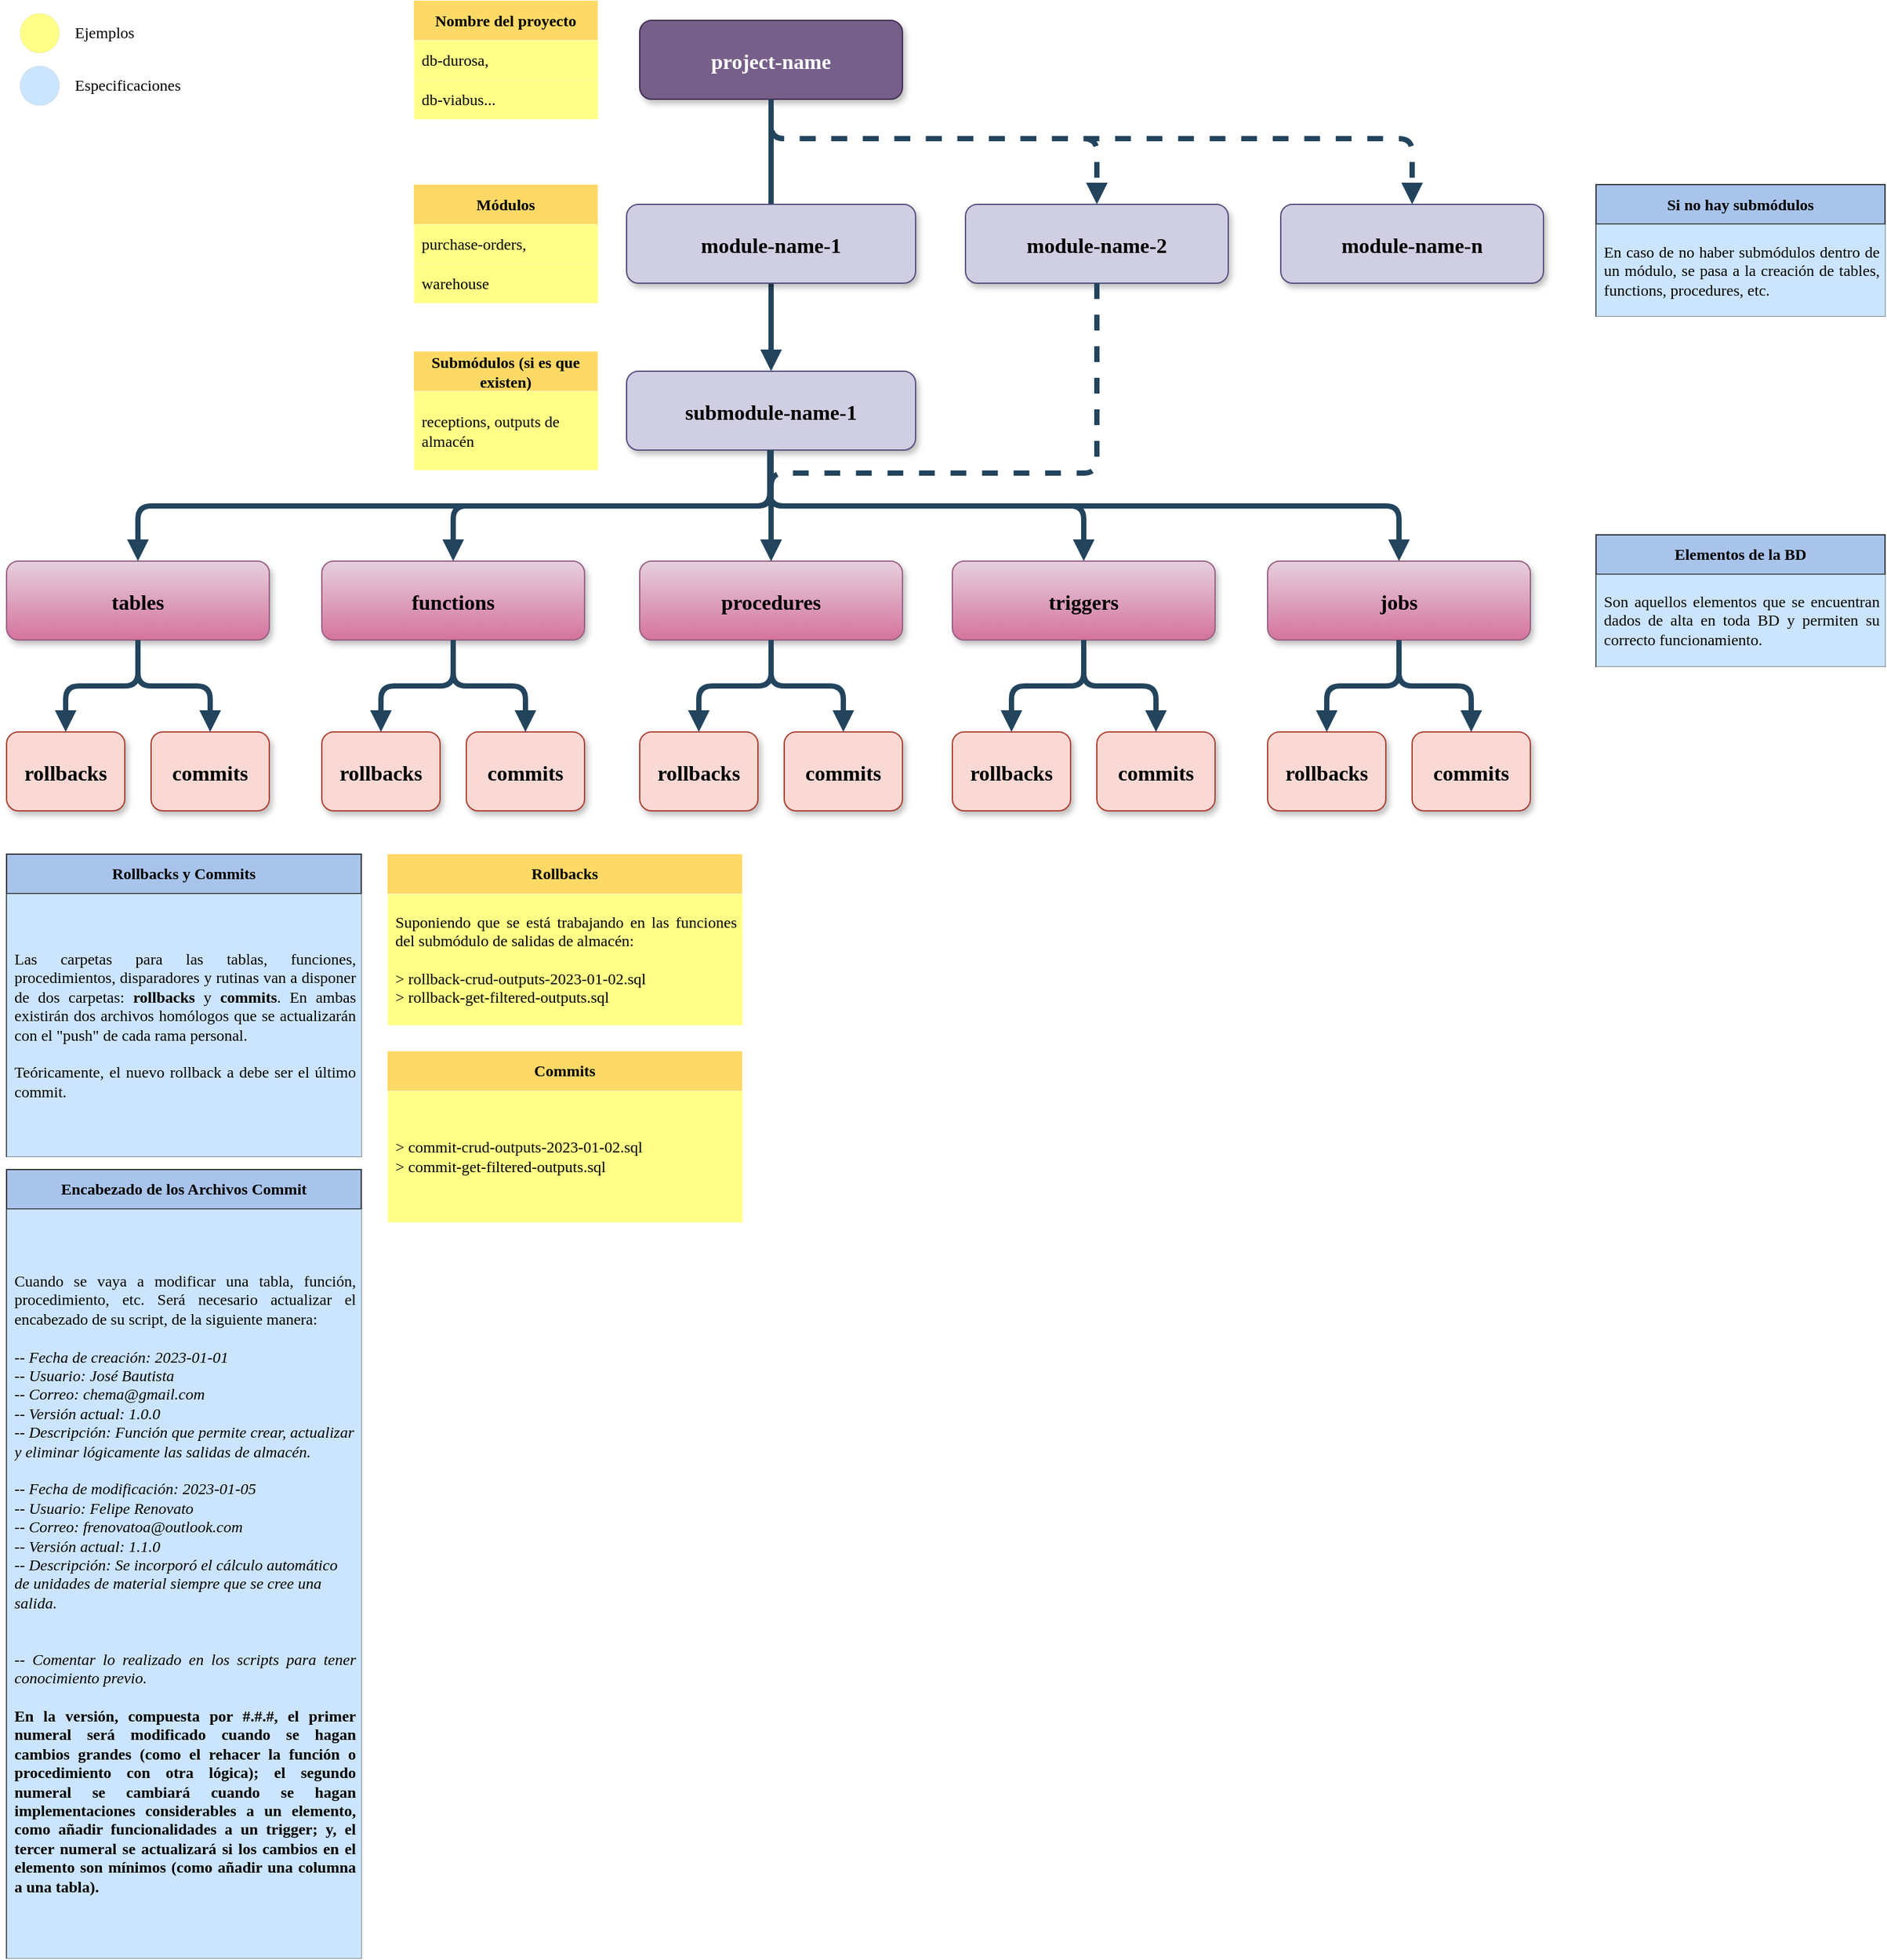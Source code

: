 <mxfile version="20.8.0" type="github">
  <diagram name="Page-1" id="97916047-d0de-89f5-080d-49f4d83e522f">
    <mxGraphModel dx="1674" dy="782" grid="1" gridSize="10" guides="1" tooltips="1" connect="1" arrows="1" fold="1" page="1" pageScale="1.5" pageWidth="1169" pageHeight="827" background="none" math="0" shadow="0">
      <root>
        <mxCell id="0" />
        <mxCell id="1" parent="0" />
        <mxCell id="2" value="project-name" style="rounded=1;fillColor=#76608a;strokeColor=#432D57;shadow=1;fontStyle=1;fontSize=16;fontFamily=Verdana;fontColor=#ffffff;" parent="1" vertex="1">
          <mxGeometry x="672" y="205.5" width="200" height="60" as="geometry" />
        </mxCell>
        <mxCell id="3" value="submodule-name-1" style="rounded=1;fillColor=#d0cee2;strokeColor=#56517e;shadow=1;fontStyle=1;fontSize=16;fontFamily=Verdana;" parent="1" vertex="1">
          <mxGeometry x="662" y="472.5" width="220" height="60" as="geometry" />
        </mxCell>
        <mxCell id="4" value="tables" style="rounded=1;fillColor=#e6d0de;strokeColor=#996185;shadow=1;fontStyle=1;fontSize=16;fontFamily=Verdana;gradientColor=#d5739d;" parent="1" vertex="1">
          <mxGeometry x="190" y="617" width="200" height="60" as="geometry" />
        </mxCell>
        <mxCell id="5" value="functions" style="rounded=1;fillColor=#e6d0de;strokeColor=#996185;shadow=1;fontStyle=1;fontSize=16;fontFamily=Verdana;gradientColor=#d5739d;" parent="1" vertex="1">
          <mxGeometry x="430" y="617" width="200" height="60" as="geometry" />
        </mxCell>
        <mxCell id="6" value="procedures" style="rounded=1;fillColor=#e6d0de;strokeColor=#996185;shadow=1;fontStyle=1;fontSize=16;fontFamily=Verdana;gradientColor=#d5739d;" parent="1" vertex="1">
          <mxGeometry x="672" y="617" width="200" height="60" as="geometry" />
        </mxCell>
        <mxCell id="7" value="module-name-2" style="rounded=1;fillColor=#d0cee2;strokeColor=#56517e;shadow=1;fontStyle=1;fontSize=16;fontFamily=Verdana;" parent="1" vertex="1">
          <mxGeometry x="920" y="345.5" width="200" height="60" as="geometry" />
        </mxCell>
        <mxCell id="11" value="commits" style="rounded=1;fillColor=#fad9d5;strokeColor=#ae4132;shadow=1;fontStyle=1;fontSize=16;fontFamily=Verdana;" parent="1" vertex="1">
          <mxGeometry x="300" y="747" width="90" height="60" as="geometry" />
        </mxCell>
        <mxCell id="12" value="rollbacks" style="rounded=1;shadow=1;fontStyle=1;fontSize=16;fontFamily=Verdana;fillColor=#fad9d5;strokeColor=#ae4132;" parent="1" vertex="1">
          <mxGeometry x="190" y="747" width="90" height="60" as="geometry" />
        </mxCell>
        <mxCell id="29" value="" style="edgeStyle=elbowEdgeStyle;elbow=vertical;strokeWidth=4;endArrow=block;endFill=1;fontStyle=1;strokeColor=#23445D;fontFamily=Verdana;fontSize=16;" parent="1" source="2" target="3" edge="1">
          <mxGeometry x="22" y="165.5" width="100" height="100" as="geometry">
            <mxPoint x="22" y="265.5" as="sourcePoint" />
            <mxPoint x="122" y="165.5" as="targetPoint" />
          </mxGeometry>
        </mxCell>
        <mxCell id="31" value="" style="edgeStyle=elbowEdgeStyle;elbow=vertical;strokeWidth=4;endArrow=block;endFill=1;fontStyle=1;strokeColor=#23445D;fontFamily=Verdana;fontSize=16;" parent="1" source="3" target="4" edge="1">
          <mxGeometry x="22" y="292.5" width="100" height="100" as="geometry">
            <mxPoint x="22" y="392.5" as="sourcePoint" />
            <mxPoint x="122" y="292.5" as="targetPoint" />
          </mxGeometry>
        </mxCell>
        <mxCell id="33" value="" style="edgeStyle=elbowEdgeStyle;elbow=vertical;strokeWidth=4;endArrow=block;endFill=1;fontStyle=1;dashed=1;strokeColor=#23445D;fontFamily=Verdana;fontSize=16;entryX=0.5;entryY=0;entryDx=0;entryDy=0;" parent="1" source="2" target="7" edge="1">
          <mxGeometry x="22" y="165.5" width="100" height="100" as="geometry">
            <mxPoint x="22" y="265.5" as="sourcePoint" />
            <mxPoint x="122" y="165.5" as="targetPoint" />
            <Array as="points">
              <mxPoint x="1062" y="295.5" />
            </Array>
          </mxGeometry>
        </mxCell>
        <mxCell id="TgfdRLzsLFBhymJ634IW-56" value="module-name-n" style="rounded=1;fillColor=#d0cee2;strokeColor=#56517e;shadow=1;fontStyle=1;fontSize=16;fontFamily=Verdana;" vertex="1" parent="1">
          <mxGeometry x="1160" y="345.5" width="200" height="60" as="geometry" />
        </mxCell>
        <mxCell id="TgfdRLzsLFBhymJ634IW-60" value="" style="edgeStyle=elbowEdgeStyle;elbow=vertical;strokeWidth=4;endArrow=block;endFill=1;fontStyle=1;strokeColor=#23445D;fontFamily=Verdana;fontSize=16;entryX=0.5;entryY=0;entryDx=0;entryDy=0;" edge="1" parent="1" target="5">
          <mxGeometry x="21" y="292.5" width="100" height="100" as="geometry">
            <mxPoint x="771" y="532.5" as="sourcePoint" />
            <mxPoint x="289" y="617" as="targetPoint" />
          </mxGeometry>
        </mxCell>
        <mxCell id="TgfdRLzsLFBhymJ634IW-62" value="" style="edgeStyle=elbowEdgeStyle;elbow=vertical;strokeWidth=4;endArrow=block;endFill=1;fontStyle=1;strokeColor=#23445D;fontFamily=Verdana;fontSize=16;entryX=0.5;entryY=0;entryDx=0;entryDy=0;exitX=0.5;exitY=1;exitDx=0;exitDy=0;" edge="1" parent="1" source="3" target="6">
          <mxGeometry x="22.5" y="292.5" width="100" height="100" as="geometry">
            <mxPoint x="772.5" y="532.5" as="sourcePoint" />
            <mxPoint x="531.5" y="617" as="targetPoint" />
          </mxGeometry>
        </mxCell>
        <mxCell id="TgfdRLzsLFBhymJ634IW-64" value="triggers" style="rounded=1;fillColor=#e6d0de;strokeColor=#996185;shadow=1;fontStyle=1;fontSize=16;fontFamily=Verdana;gradientColor=#d5739d;" vertex="1" parent="1">
          <mxGeometry x="910" y="617" width="200" height="60" as="geometry" />
        </mxCell>
        <mxCell id="TgfdRLzsLFBhymJ634IW-65" value="jobs" style="rounded=1;fillColor=#e6d0de;strokeColor=#996185;shadow=1;fontStyle=1;fontSize=16;fontFamily=Verdana;gradientColor=#d5739d;" vertex="1" parent="1">
          <mxGeometry x="1150" y="617" width="200" height="60" as="geometry" />
        </mxCell>
        <mxCell id="TgfdRLzsLFBhymJ634IW-67" value="" style="edgeStyle=elbowEdgeStyle;elbow=vertical;strokeWidth=4;endArrow=block;endFill=1;fontStyle=1;strokeColor=#23445D;fontFamily=Verdana;fontSize=16;entryX=0.5;entryY=0;entryDx=0;entryDy=0;" edge="1" parent="1" target="TgfdRLzsLFBhymJ634IW-64">
          <mxGeometry x="21" y="292.5" width="100" height="100" as="geometry">
            <mxPoint x="771" y="532.5" as="sourcePoint" />
            <mxPoint x="530" y="617" as="targetPoint" />
          </mxGeometry>
        </mxCell>
        <mxCell id="TgfdRLzsLFBhymJ634IW-68" value="" style="edgeStyle=elbowEdgeStyle;elbow=vertical;strokeWidth=4;endArrow=block;endFill=1;fontStyle=1;strokeColor=#23445D;fontFamily=Verdana;fontSize=16;entryX=0.5;entryY=0;entryDx=0;entryDy=0;" edge="1" parent="1" target="TgfdRLzsLFBhymJ634IW-65">
          <mxGeometry x="21" y="292.5" width="100" height="100" as="geometry">
            <mxPoint x="771" y="532.5" as="sourcePoint" />
            <mxPoint x="289" y="617" as="targetPoint" />
          </mxGeometry>
        </mxCell>
        <mxCell id="TgfdRLzsLFBhymJ634IW-69" value="" style="edgeStyle=elbowEdgeStyle;elbow=vertical;strokeWidth=4;endArrow=block;endFill=1;fontStyle=1;dashed=1;strokeColor=#23445D;fontFamily=Verdana;fontSize=16;exitX=0.5;exitY=1;exitDx=0;exitDy=0;" edge="1" parent="1" source="2" target="TgfdRLzsLFBhymJ634IW-56">
          <mxGeometry x="20" y="165.5" width="100" height="100" as="geometry">
            <mxPoint x="770" y="265.5" as="sourcePoint" />
            <mxPoint x="1020" y="340" as="targetPoint" />
            <Array as="points">
              <mxPoint x="1060" y="295.5" />
            </Array>
          </mxGeometry>
        </mxCell>
        <mxCell id="TgfdRLzsLFBhymJ634IW-81" value="" style="edgeStyle=elbowEdgeStyle;elbow=vertical;strokeWidth=4;endArrow=block;endFill=1;fontStyle=1;strokeColor=#23445D;fontFamily=Verdana;fontSize=16;entryX=0.5;entryY=0;entryDx=0;entryDy=0;exitX=0.5;exitY=1;exitDx=0;exitDy=0;" edge="1" parent="1" source="4" target="12">
          <mxGeometry x="-38" y="423" width="100" height="100" as="geometry">
            <mxPoint x="712" y="663" as="sourcePoint" />
            <mxPoint x="230" y="747.5" as="targetPoint" />
          </mxGeometry>
        </mxCell>
        <mxCell id="TgfdRLzsLFBhymJ634IW-82" value="" style="edgeStyle=elbowEdgeStyle;elbow=vertical;strokeWidth=4;endArrow=block;endFill=1;fontStyle=1;strokeColor=#23445D;fontFamily=Verdana;fontSize=16;entryX=0.5;entryY=0;entryDx=0;entryDy=0;exitX=0.5;exitY=1;exitDx=0;exitDy=0;" edge="1" parent="1" source="4" target="11">
          <mxGeometry x="-43" y="423" width="100" height="100" as="geometry">
            <mxPoint x="285" y="677" as="sourcePoint" />
            <mxPoint x="220" y="747" as="targetPoint" />
          </mxGeometry>
        </mxCell>
        <mxCell id="TgfdRLzsLFBhymJ634IW-92" value="commits" style="rounded=1;fillColor=#fad9d5;strokeColor=#ae4132;shadow=1;fontStyle=1;fontSize=16;fontFamily=Verdana;" vertex="1" parent="1">
          <mxGeometry x="540" y="747" width="90" height="60" as="geometry" />
        </mxCell>
        <mxCell id="TgfdRLzsLFBhymJ634IW-93" value="rollbacks" style="rounded=1;shadow=1;fontStyle=1;fontSize=16;fontFamily=Verdana;fillColor=#fad9d5;strokeColor=#ae4132;" vertex="1" parent="1">
          <mxGeometry x="430" y="747" width="90" height="60" as="geometry" />
        </mxCell>
        <mxCell id="TgfdRLzsLFBhymJ634IW-94" value="" style="edgeStyle=elbowEdgeStyle;elbow=vertical;strokeWidth=4;endArrow=block;endFill=1;fontStyle=1;strokeColor=#23445D;fontFamily=Verdana;fontSize=16;entryX=0.5;entryY=0;entryDx=0;entryDy=0;exitX=0.5;exitY=1;exitDx=0;exitDy=0;" edge="1" parent="1" target="TgfdRLzsLFBhymJ634IW-93">
          <mxGeometry x="202" y="423" width="100" height="100" as="geometry">
            <mxPoint x="530" y="677" as="sourcePoint" />
            <mxPoint x="470" y="747.5" as="targetPoint" />
          </mxGeometry>
        </mxCell>
        <mxCell id="TgfdRLzsLFBhymJ634IW-95" value="" style="edgeStyle=elbowEdgeStyle;elbow=vertical;strokeWidth=4;endArrow=block;endFill=1;fontStyle=1;strokeColor=#23445D;fontFamily=Verdana;fontSize=16;entryX=0.5;entryY=0;entryDx=0;entryDy=0;exitX=0.5;exitY=1;exitDx=0;exitDy=0;" edge="1" parent="1" target="TgfdRLzsLFBhymJ634IW-92">
          <mxGeometry x="197" y="423" width="100" height="100" as="geometry">
            <mxPoint x="530" y="677" as="sourcePoint" />
            <mxPoint x="460" y="747" as="targetPoint" />
          </mxGeometry>
        </mxCell>
        <mxCell id="TgfdRLzsLFBhymJ634IW-96" value="commits" style="rounded=1;fillColor=#fad9d5;strokeColor=#ae4132;shadow=1;fontStyle=1;fontSize=16;fontFamily=Verdana;" vertex="1" parent="1">
          <mxGeometry x="782" y="747" width="90" height="60" as="geometry" />
        </mxCell>
        <mxCell id="TgfdRLzsLFBhymJ634IW-97" value="rollbacks" style="rounded=1;shadow=1;fontStyle=1;fontSize=16;fontFamily=Verdana;fillColor=#fad9d5;strokeColor=#ae4132;" vertex="1" parent="1">
          <mxGeometry x="672" y="747" width="90" height="60" as="geometry" />
        </mxCell>
        <mxCell id="TgfdRLzsLFBhymJ634IW-98" value="" style="edgeStyle=elbowEdgeStyle;elbow=vertical;strokeWidth=4;endArrow=block;endFill=1;fontStyle=1;strokeColor=#23445D;fontFamily=Verdana;fontSize=16;entryX=0.5;entryY=0;entryDx=0;entryDy=0;exitX=0.5;exitY=1;exitDx=0;exitDy=0;" edge="1" parent="1" target="TgfdRLzsLFBhymJ634IW-97">
          <mxGeometry x="444" y="423" width="100" height="100" as="geometry">
            <mxPoint x="772" y="677" as="sourcePoint" />
            <mxPoint x="712" y="747.5" as="targetPoint" />
          </mxGeometry>
        </mxCell>
        <mxCell id="TgfdRLzsLFBhymJ634IW-99" value="" style="edgeStyle=elbowEdgeStyle;elbow=vertical;strokeWidth=4;endArrow=block;endFill=1;fontStyle=1;strokeColor=#23445D;fontFamily=Verdana;fontSize=16;entryX=0.5;entryY=0;entryDx=0;entryDy=0;exitX=0.5;exitY=1;exitDx=0;exitDy=0;" edge="1" parent="1" target="TgfdRLzsLFBhymJ634IW-96">
          <mxGeometry x="439" y="423" width="100" height="100" as="geometry">
            <mxPoint x="772" y="677" as="sourcePoint" />
            <mxPoint x="702" y="747" as="targetPoint" />
          </mxGeometry>
        </mxCell>
        <mxCell id="TgfdRLzsLFBhymJ634IW-100" value="commits" style="rounded=1;fillColor=#fad9d5;strokeColor=#ae4132;shadow=1;fontStyle=1;fontSize=16;fontFamily=Verdana;" vertex="1" parent="1">
          <mxGeometry x="1020" y="747" width="90" height="60" as="geometry" />
        </mxCell>
        <mxCell id="TgfdRLzsLFBhymJ634IW-101" value="rollbacks" style="rounded=1;shadow=1;fontStyle=1;fontSize=16;fontFamily=Verdana;fillColor=#fad9d5;strokeColor=#ae4132;" vertex="1" parent="1">
          <mxGeometry x="910" y="747" width="90" height="60" as="geometry" />
        </mxCell>
        <mxCell id="TgfdRLzsLFBhymJ634IW-102" value="" style="edgeStyle=elbowEdgeStyle;elbow=vertical;strokeWidth=4;endArrow=block;endFill=1;fontStyle=1;strokeColor=#23445D;fontFamily=Verdana;fontSize=16;entryX=0.5;entryY=0;entryDx=0;entryDy=0;exitX=0.5;exitY=1;exitDx=0;exitDy=0;" edge="1" parent="1" target="TgfdRLzsLFBhymJ634IW-101">
          <mxGeometry x="682" y="423" width="100" height="100" as="geometry">
            <mxPoint x="1010" y="677" as="sourcePoint" />
            <mxPoint x="950" y="747.5" as="targetPoint" />
          </mxGeometry>
        </mxCell>
        <mxCell id="TgfdRLzsLFBhymJ634IW-103" value="" style="edgeStyle=elbowEdgeStyle;elbow=vertical;strokeWidth=4;endArrow=block;endFill=1;fontStyle=1;strokeColor=#23445D;fontFamily=Verdana;fontSize=16;entryX=0.5;entryY=0;entryDx=0;entryDy=0;exitX=0.5;exitY=1;exitDx=0;exitDy=0;" edge="1" parent="1" target="TgfdRLzsLFBhymJ634IW-100">
          <mxGeometry x="677" y="423" width="100" height="100" as="geometry">
            <mxPoint x="1010" y="677" as="sourcePoint" />
            <mxPoint x="940" y="747" as="targetPoint" />
          </mxGeometry>
        </mxCell>
        <mxCell id="TgfdRLzsLFBhymJ634IW-104" value="commits" style="rounded=1;fillColor=#fad9d5;strokeColor=#ae4132;shadow=1;fontStyle=1;fontSize=16;fontFamily=Verdana;" vertex="1" parent="1">
          <mxGeometry x="1260" y="747" width="90" height="60" as="geometry" />
        </mxCell>
        <mxCell id="TgfdRLzsLFBhymJ634IW-105" value="rollbacks" style="rounded=1;shadow=1;fontStyle=1;fontSize=16;fontFamily=Verdana;fillColor=#fad9d5;strokeColor=#ae4132;" vertex="1" parent="1">
          <mxGeometry x="1150" y="747" width="90" height="60" as="geometry" />
        </mxCell>
        <mxCell id="TgfdRLzsLFBhymJ634IW-106" value="" style="edgeStyle=elbowEdgeStyle;elbow=vertical;strokeWidth=4;endArrow=block;endFill=1;fontStyle=1;strokeColor=#23445D;fontFamily=Verdana;fontSize=16;entryX=0.5;entryY=0;entryDx=0;entryDy=0;exitX=0.5;exitY=1;exitDx=0;exitDy=0;" edge="1" parent="1" target="TgfdRLzsLFBhymJ634IW-105">
          <mxGeometry x="922" y="423" width="100" height="100" as="geometry">
            <mxPoint x="1250" y="677" as="sourcePoint" />
            <mxPoint x="1190" y="747.5" as="targetPoint" />
          </mxGeometry>
        </mxCell>
        <mxCell id="TgfdRLzsLFBhymJ634IW-107" value="" style="edgeStyle=elbowEdgeStyle;elbow=vertical;strokeWidth=4;endArrow=block;endFill=1;fontStyle=1;strokeColor=#23445D;fontFamily=Verdana;fontSize=16;entryX=0.5;entryY=0;entryDx=0;entryDy=0;exitX=0.5;exitY=1;exitDx=0;exitDy=0;" edge="1" parent="1" target="TgfdRLzsLFBhymJ634IW-104">
          <mxGeometry x="917" y="423" width="100" height="100" as="geometry">
            <mxPoint x="1250" y="677" as="sourcePoint" />
            <mxPoint x="1180" y="747" as="targetPoint" />
          </mxGeometry>
        </mxCell>
        <mxCell id="TgfdRLzsLFBhymJ634IW-109" value="&lt;b&gt;Nombre del proyecto&lt;/b&gt;" style="swimlane;fontStyle=0;childLayout=stackLayout;horizontal=1;startSize=30;horizontalStack=0;resizeParent=1;resizeParentMax=0;resizeLast=0;collapsible=1;marginBottom=0;whiteSpace=wrap;html=1;fontFamily=Verdana;fontSize=12;fillColor=#FFD966;strokeColor=none;" vertex="1" parent="1">
          <mxGeometry x="500" y="190.5" width="140" height="90" as="geometry" />
        </mxCell>
        <mxCell id="TgfdRLzsLFBhymJ634IW-110" value="db-durosa," style="text;strokeColor=none;fillColor=#ffff88;align=left;verticalAlign=middle;spacingLeft=4;spacingRight=4;overflow=hidden;points=[[0,0.5],[1,0.5]];portConstraint=eastwest;rotatable=0;whiteSpace=wrap;html=1;fontFamily=Verdana;fontSize=12;strokeWidth=0;" vertex="1" parent="TgfdRLzsLFBhymJ634IW-109">
          <mxGeometry y="30" width="140" height="30" as="geometry" />
        </mxCell>
        <mxCell id="TgfdRLzsLFBhymJ634IW-111" value="db-viabus..." style="text;strokeColor=none;fillColor=#ffff88;align=left;verticalAlign=middle;spacingLeft=4;spacingRight=4;overflow=hidden;points=[[0,0.5],[1,0.5]];portConstraint=eastwest;rotatable=0;whiteSpace=wrap;html=1;fontFamily=Verdana;fontSize=12;strokeWidth=0;" vertex="1" parent="TgfdRLzsLFBhymJ634IW-109">
          <mxGeometry y="60" width="140" height="30" as="geometry" />
        </mxCell>
        <mxCell id="TgfdRLzsLFBhymJ634IW-114" value="&lt;b&gt;Módulos&lt;/b&gt;" style="swimlane;fontStyle=0;childLayout=stackLayout;horizontal=1;startSize=30;horizontalStack=0;resizeParent=1;resizeParentMax=0;resizeLast=0;collapsible=1;marginBottom=0;whiteSpace=wrap;html=1;fontFamily=Verdana;fontSize=12;fillColor=#FFD966;strokeColor=none;" vertex="1" parent="1">
          <mxGeometry x="500" y="330.5" width="140" height="90" as="geometry" />
        </mxCell>
        <mxCell id="TgfdRLzsLFBhymJ634IW-115" value="purchase-orders," style="text;strokeColor=none;fillColor=#ffff88;align=left;verticalAlign=middle;spacingLeft=4;spacingRight=4;overflow=hidden;points=[[0,0.5],[1,0.5]];portConstraint=eastwest;rotatable=0;whiteSpace=wrap;html=1;fontFamily=Verdana;fontSize=12;strokeWidth=0;" vertex="1" parent="TgfdRLzsLFBhymJ634IW-114">
          <mxGeometry y="30" width="140" height="30" as="geometry" />
        </mxCell>
        <mxCell id="TgfdRLzsLFBhymJ634IW-116" value="warehouse" style="text;strokeColor=none;fillColor=#ffff88;align=left;verticalAlign=middle;spacingLeft=4;spacingRight=4;overflow=hidden;points=[[0,0.5],[1,0.5]];portConstraint=eastwest;rotatable=0;whiteSpace=wrap;html=1;fontFamily=Verdana;fontSize=12;strokeWidth=0;" vertex="1" parent="TgfdRLzsLFBhymJ634IW-114">
          <mxGeometry y="60" width="140" height="30" as="geometry" />
        </mxCell>
        <mxCell id="TgfdRLzsLFBhymJ634IW-118" value="module-name-1" style="rounded=1;fillColor=#d0cee2;strokeColor=#56517e;shadow=1;fontStyle=1;fontSize=16;fontFamily=Verdana;" vertex="1" parent="1">
          <mxGeometry x="662" y="345.5" width="220" height="60" as="geometry" />
        </mxCell>
        <mxCell id="TgfdRLzsLFBhymJ634IW-121" value="" style="edgeStyle=elbowEdgeStyle;elbow=vertical;strokeWidth=4;endArrow=block;endFill=1;fontStyle=1;dashed=1;strokeColor=#23445D;fontFamily=Verdana;fontSize=16;exitX=0.5;exitY=1;exitDx=0;exitDy=0;entryX=0.5;entryY=0;entryDx=0;entryDy=0;" edge="1" parent="1" source="7" target="6">
          <mxGeometry x="146" y="350" width="100" height="100" as="geometry">
            <mxPoint x="896" y="450" as="sourcePoint" />
            <mxPoint x="770" y="570" as="targetPoint" />
            <Array as="points">
              <mxPoint x="890" y="550" />
            </Array>
          </mxGeometry>
        </mxCell>
        <mxCell id="TgfdRLzsLFBhymJ634IW-122" value="&lt;b&gt;Submódulos (si es que existen)&lt;/b&gt;" style="swimlane;fontStyle=0;childLayout=stackLayout;horizontal=1;startSize=30;horizontalStack=0;resizeParent=1;resizeParentMax=0;resizeLast=0;collapsible=1;marginBottom=0;whiteSpace=wrap;html=1;fontFamily=Verdana;fontSize=12;fillColor=#FFD966;strokeColor=none;" vertex="1" parent="1">
          <mxGeometry x="500" y="457.5" width="140" height="90" as="geometry" />
        </mxCell>
        <mxCell id="TgfdRLzsLFBhymJ634IW-123" value="receptions, outputs de almacén" style="text;strokeColor=none;fillColor=#ffff88;align=left;verticalAlign=middle;spacingLeft=4;spacingRight=4;overflow=hidden;points=[[0,0.5],[1,0.5]];portConstraint=eastwest;rotatable=0;whiteSpace=wrap;html=1;fontFamily=Verdana;fontSize=12;strokeWidth=0;" vertex="1" parent="TgfdRLzsLFBhymJ634IW-122">
          <mxGeometry y="30" width="140" height="60" as="geometry" />
        </mxCell>
        <mxCell id="TgfdRLzsLFBhymJ634IW-125" value="" style="ellipse;whiteSpace=wrap;html=1;aspect=fixed;strokeWidth=0;fontFamily=Verdana;fontSize=12;fillColor=#ffff88;strokeColor=#36393d;" vertex="1" parent="1">
          <mxGeometry x="200" y="200" width="30" height="30" as="geometry" />
        </mxCell>
        <mxCell id="TgfdRLzsLFBhymJ634IW-126" value="Ejemplos" style="rounded=0;whiteSpace=wrap;html=1;strokeWidth=0;fontFamily=Verdana;fontSize=12;fillColor=none;align=left;strokeColor=none;" vertex="1" parent="1">
          <mxGeometry x="240" y="200" width="120" height="30" as="geometry" />
        </mxCell>
        <mxCell id="TgfdRLzsLFBhymJ634IW-129" value="" style="ellipse;whiteSpace=wrap;html=1;aspect=fixed;strokeWidth=0;fontFamily=Verdana;fontSize=12;fillColor=#cce5ff;strokeColor=#36393d;" vertex="1" parent="1">
          <mxGeometry x="200" y="240" width="30" height="30" as="geometry" />
        </mxCell>
        <mxCell id="TgfdRLzsLFBhymJ634IW-130" value="Especificaciones" style="rounded=0;whiteSpace=wrap;html=1;strokeWidth=0;fontFamily=Verdana;fontSize=12;fillColor=none;align=left;strokeColor=none;" vertex="1" parent="1">
          <mxGeometry x="240" y="240" width="120" height="30" as="geometry" />
        </mxCell>
        <mxCell id="TgfdRLzsLFBhymJ634IW-131" value="Si no hay submódulos" style="swimlane;fontStyle=1;childLayout=stackLayout;horizontal=1;startSize=30;horizontalStack=0;resizeParent=1;resizeParentMax=0;resizeLast=0;collapsible=1;marginBottom=0;whiteSpace=wrap;html=1;fontFamily=Verdana;fontSize=12;fillColor=#A9C4EB;strokeColor=#36393d;" vertex="1" parent="1">
          <mxGeometry x="1400" y="330.5" width="220" height="100" as="geometry">
            <mxRectangle x="1380" y="330.5" width="170" height="30" as="alternateBounds" />
          </mxGeometry>
        </mxCell>
        <mxCell id="TgfdRLzsLFBhymJ634IW-132" value="&lt;div align=&quot;justify&quot;&gt;En caso de no haber submódulos dentro de un módulo, se pasa a la creación de tables, functions, procedures, etc.&lt;br&gt;&lt;/div&gt;" style="text;strokeColor=#36393d;fillColor=#cce5ff;align=left;verticalAlign=middle;spacingLeft=4;spacingRight=4;overflow=hidden;points=[[0,0.5],[1,0.5]];portConstraint=eastwest;rotatable=0;whiteSpace=wrap;html=1;fontFamily=Verdana;fontSize=12;strokeWidth=0;" vertex="1" parent="TgfdRLzsLFBhymJ634IW-131">
          <mxGeometry y="30" width="220" height="70" as="geometry" />
        </mxCell>
        <mxCell id="TgfdRLzsLFBhymJ634IW-144" value="Elementos de la BD" style="swimlane;fontStyle=1;childLayout=stackLayout;horizontal=1;startSize=30;horizontalStack=0;resizeParent=1;resizeParentMax=0;resizeLast=0;collapsible=1;marginBottom=0;whiteSpace=wrap;html=1;fontFamily=Verdana;fontSize=12;fillColor=#A9C4EB;strokeColor=#36393d;" vertex="1" parent="1">
          <mxGeometry x="1400" y="597" width="220" height="100" as="geometry">
            <mxRectangle x="1380" y="330.5" width="170" height="30" as="alternateBounds" />
          </mxGeometry>
        </mxCell>
        <mxCell id="TgfdRLzsLFBhymJ634IW-145" value="&lt;div align=&quot;justify&quot;&gt;Son aquellos elementos que se encuentran dados de alta en toda BD y permiten su correcto funcionamiento. &lt;br&gt;&lt;/div&gt;" style="text;strokeColor=#36393d;fillColor=#cce5ff;align=left;verticalAlign=middle;spacingLeft=4;spacingRight=4;overflow=hidden;points=[[0,0.5],[1,0.5]];portConstraint=eastwest;rotatable=0;whiteSpace=wrap;html=1;fontFamily=Verdana;fontSize=12;strokeWidth=0;" vertex="1" parent="TgfdRLzsLFBhymJ634IW-144">
          <mxGeometry y="30" width="220" height="70" as="geometry" />
        </mxCell>
        <mxCell id="TgfdRLzsLFBhymJ634IW-151" value="&lt;b&gt;Rollbacks&lt;br&gt;&lt;/b&gt;" style="swimlane;fontStyle=0;childLayout=stackLayout;horizontal=1;startSize=30;horizontalStack=0;resizeParent=1;resizeParentMax=0;resizeLast=0;collapsible=1;marginBottom=0;whiteSpace=wrap;html=1;fontFamily=Verdana;fontSize=12;fillColor=#FFD966;strokeColor=none;" vertex="1" parent="1">
          <mxGeometry x="480" y="840" width="270" height="130" as="geometry" />
        </mxCell>
        <mxCell id="TgfdRLzsLFBhymJ634IW-152" value="&lt;div align=&quot;justify&quot;&gt;Suponiendo que se está trabajando en las funciones del submódulo de salidas de almacén:&lt;/div&gt;&lt;div align=&quot;justify&quot;&gt;&lt;br&gt;&lt;/div&gt;&lt;div align=&quot;justify&quot;&gt;&amp;gt; rollback-crud-outputs-2023-01-02.sql&lt;/div&gt;&lt;div align=&quot;justify&quot;&gt;&amp;gt; rollback-get-filtered-outputs.sql&lt;br&gt;&lt;/div&gt;" style="text;strokeColor=none;fillColor=#ffff88;align=left;verticalAlign=middle;spacingLeft=4;spacingRight=4;overflow=hidden;points=[[0,0.5],[1,0.5]];portConstraint=eastwest;rotatable=0;whiteSpace=wrap;html=1;fontFamily=Verdana;fontSize=12;strokeWidth=0;" vertex="1" parent="TgfdRLzsLFBhymJ634IW-151">
          <mxGeometry y="30" width="270" height="100" as="geometry" />
        </mxCell>
        <mxCell id="TgfdRLzsLFBhymJ634IW-157" value="&lt;b&gt;Commits&lt;/b&gt;" style="swimlane;fontStyle=0;childLayout=stackLayout;horizontal=1;startSize=30;horizontalStack=0;resizeParent=1;resizeParentMax=0;resizeLast=0;collapsible=1;marginBottom=0;whiteSpace=wrap;html=1;fontFamily=Verdana;fontSize=12;fillColor=#FFD966;strokeColor=none;" vertex="1" parent="1">
          <mxGeometry x="480" y="990" width="270" height="130" as="geometry" />
        </mxCell>
        <mxCell id="TgfdRLzsLFBhymJ634IW-158" value="&lt;div align=&quot;justify&quot;&gt;&amp;gt; commit-crud-outputs-2023-01-02.sql&lt;br&gt;&lt;/div&gt;&lt;div&gt;&amp;gt; commit-get-filtered-outputs.sql&lt;/div&gt;" style="text;strokeColor=none;fillColor=#ffff88;align=left;verticalAlign=middle;spacingLeft=4;spacingRight=4;overflow=hidden;points=[[0,0.5],[1,0.5]];portConstraint=eastwest;rotatable=0;whiteSpace=wrap;html=1;fontFamily=Verdana;fontSize=12;strokeWidth=0;" vertex="1" parent="TgfdRLzsLFBhymJ634IW-157">
          <mxGeometry y="30" width="270" height="100" as="geometry" />
        </mxCell>
        <mxCell id="TgfdRLzsLFBhymJ634IW-159" value="Rollbacks y Commits" style="swimlane;fontStyle=1;childLayout=stackLayout;horizontal=1;startSize=30;horizontalStack=0;resizeParent=1;resizeParentMax=0;resizeLast=0;collapsible=1;marginBottom=0;whiteSpace=wrap;html=1;fontFamily=Verdana;fontSize=12;fillColor=#A9C4EB;strokeColor=#36393d;" vertex="1" parent="1">
          <mxGeometry x="190" y="840" width="270" height="230" as="geometry">
            <mxRectangle x="1380" y="330.5" width="170" height="30" as="alternateBounds" />
          </mxGeometry>
        </mxCell>
        <mxCell id="TgfdRLzsLFBhymJ634IW-160" value="&lt;div align=&quot;justify&quot;&gt;Las carpetas para las tablas, funciones, procedimientos, disparadores y rutinas van a disponer de dos carpetas: &lt;b&gt;rollbacks &lt;/b&gt;y &lt;b&gt;commits&lt;/b&gt;. En ambas existirán dos archivos homólogos que se actualizarán con el &quot;push&quot; de cada rama personal.&lt;/div&gt;&lt;div align=&quot;justify&quot;&gt;&lt;br&gt;&lt;/div&gt;&lt;div align=&quot;justify&quot;&gt;Teóricamente, el nuevo rollback a debe ser el último commit.&lt;br&gt;&lt;/div&gt;" style="text;strokeColor=#36393d;fillColor=#cce5ff;align=left;verticalAlign=middle;spacingLeft=4;spacingRight=4;overflow=hidden;points=[[0,0.5],[1,0.5]];portConstraint=eastwest;rotatable=0;whiteSpace=wrap;html=1;fontFamily=Verdana;fontSize=12;strokeWidth=0;" vertex="1" parent="TgfdRLzsLFBhymJ634IW-159">
          <mxGeometry y="30" width="270" height="200" as="geometry" />
        </mxCell>
        <mxCell id="TgfdRLzsLFBhymJ634IW-161" value="Encabezado de los Archivos Commit" style="swimlane;fontStyle=1;childLayout=stackLayout;horizontal=1;startSize=30;horizontalStack=0;resizeParent=1;resizeParentMax=0;resizeLast=0;collapsible=1;marginBottom=0;whiteSpace=wrap;html=1;fontFamily=Verdana;fontSize=12;fillColor=#A9C4EB;strokeColor=#36393d;" vertex="1" parent="1">
          <mxGeometry x="190" y="1080" width="270" height="600" as="geometry">
            <mxRectangle x="1380" y="330.5" width="170" height="30" as="alternateBounds" />
          </mxGeometry>
        </mxCell>
        <mxCell id="TgfdRLzsLFBhymJ634IW-162" value="&lt;div align=&quot;justify&quot;&gt;Cuando se vaya a modificar una tabla, función, procedimiento, etc. Será necesario actualizar el encabezado de su script, de la siguiente manera:&lt;/div&gt;&lt;div align=&quot;justify&quot;&gt;&lt;br&gt;&lt;/div&gt;&lt;div&gt;&lt;i&gt;-- Fecha de creación: 2023-01-01&lt;/i&gt;&lt;/div&gt;&lt;div&gt;&lt;i&gt;-- Usuario: José Bautista&lt;/i&gt;&lt;/div&gt;&lt;div&gt;&lt;i&gt;-- Correo: chema@gmail.com&lt;/i&gt;&lt;/div&gt;&lt;div&gt;&lt;i&gt;-- Versión actual: 1.0.0&lt;/i&gt;&lt;/div&gt;&lt;div&gt;&lt;i&gt;-- Descripción: Función que permite crear, actualizar y eliminar lógicamente las salidas de almacén.&lt;/i&gt;&lt;/div&gt;&lt;div&gt;&lt;i&gt;&lt;br&gt;&lt;/i&gt;&lt;/div&gt;&lt;div&gt;&lt;div&gt;&lt;i&gt;-- Fecha de modificación: 2023-01-05&lt;/i&gt;&lt;/div&gt;&lt;div&gt;&lt;i&gt;-- Usuario: Felipe Renovato&lt;br&gt;&lt;/i&gt;&lt;/div&gt;&lt;div&gt;&lt;i&gt;-- Correo: frenovatoa@outlook.com&lt;/i&gt;&lt;/div&gt;&lt;div&gt;&lt;i&gt;-- Versión actual: 1.1.0&lt;/i&gt;&lt;/div&gt;&lt;i&gt;-- Descripción: Se incorporó el cálculo automático de unidades de material siempre que se cree una salida.&lt;/i&gt;&lt;/div&gt;&lt;div&gt;&lt;i&gt;&lt;br&gt;&lt;/i&gt;&lt;/div&gt;&lt;div&gt;&lt;i&gt;&lt;br&gt;&lt;/i&gt;&lt;/div&gt;&lt;div align=&quot;justify&quot;&gt;&lt;i&gt;-- Comentar lo realizado en los scripts para tener conocimiento previo.&lt;/i&gt;&lt;/div&gt;&lt;div align=&quot;justify&quot;&gt;&lt;i&gt;&lt;br&gt;&lt;/i&gt;&lt;/div&gt;&lt;div align=&quot;justify&quot;&gt;&lt;b&gt;En la versión, compuesta por #.#.#, el primer numeral será modificado cuando se hagan cambios grandes (como el rehacer la función o procedimiento con otra lógica); el segundo numeral se cambiará cuando se hagan implementaciones considerables a un elemento, como añadir funcionalidades a un trigger; y, el tercer numeral se actualizará si los cambios en el elemento son mínimos (como añadir una columna a una tabla).&lt;/b&gt;&lt;br&gt;&lt;/div&gt;" style="text;strokeColor=#36393d;fillColor=#cce5ff;align=left;verticalAlign=middle;spacingLeft=4;spacingRight=4;overflow=hidden;points=[[0,0.5],[1,0.5]];portConstraint=eastwest;rotatable=0;whiteSpace=wrap;html=1;fontFamily=Verdana;fontSize=12;strokeWidth=0;" vertex="1" parent="TgfdRLzsLFBhymJ634IW-161">
          <mxGeometry y="30" width="270" height="570" as="geometry" />
        </mxCell>
      </root>
    </mxGraphModel>
  </diagram>
</mxfile>
